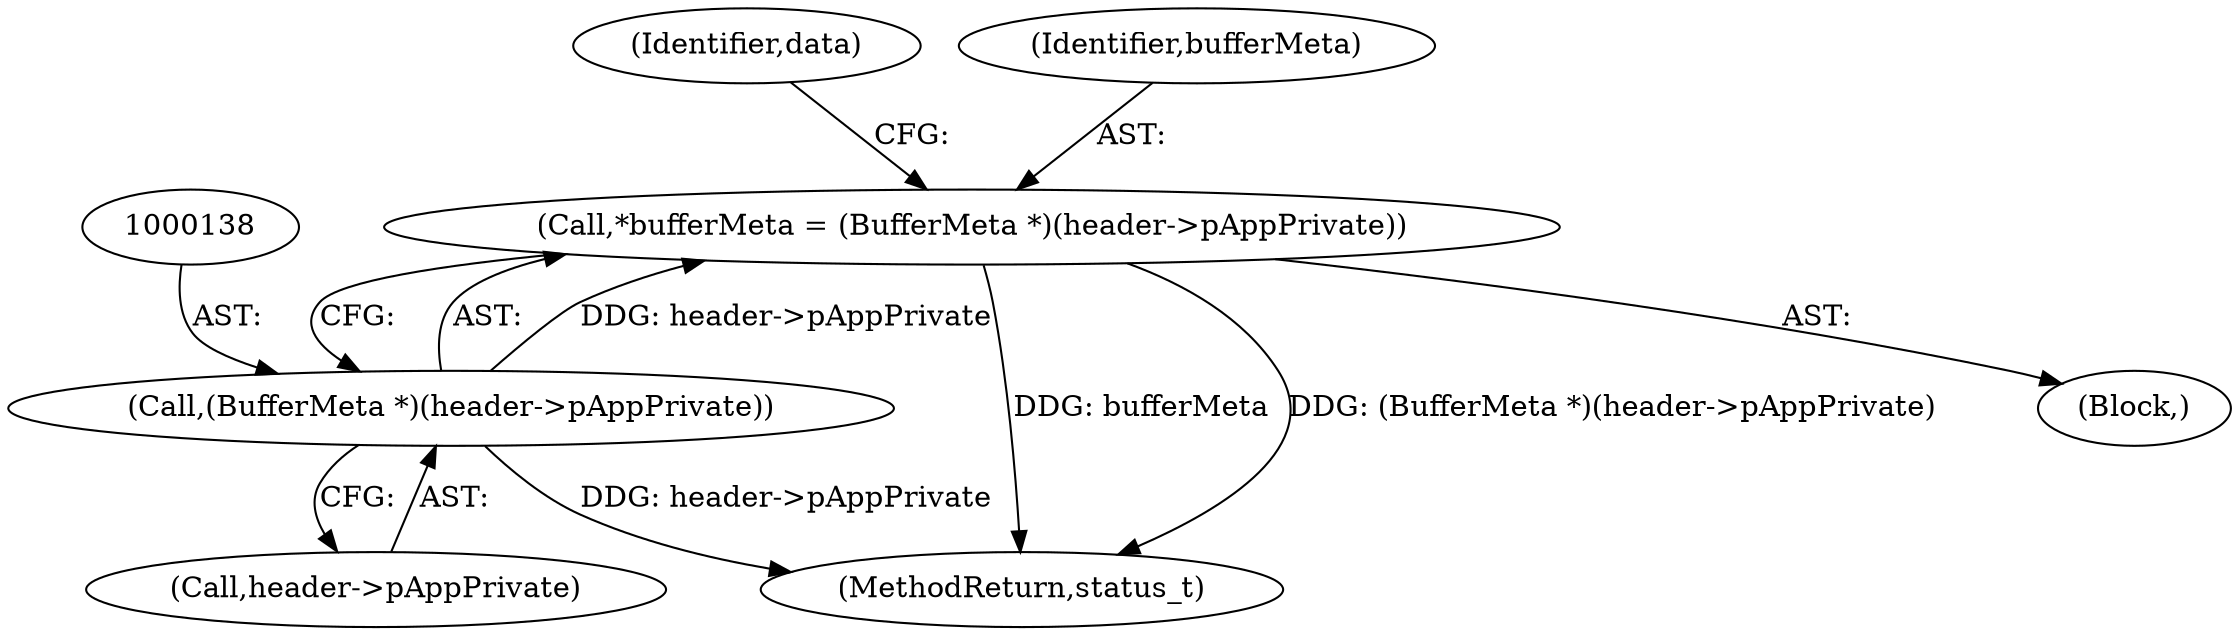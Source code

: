 digraph "0_Android_0f177948ae2640bfe4d70f8e4248e106406b3b0a_17@pointer" {
"1000135" [label="(Call,*bufferMeta = (BufferMeta *)(header->pAppPrivate))"];
"1000137" [label="(Call,(BufferMeta *)(header->pAppPrivate))"];
"1000220" [label="(MethodReturn,status_t)"];
"1000106" [label="(Block,)"];
"1000137" [label="(Call,(BufferMeta *)(header->pAppPrivate))"];
"1000144" [label="(Identifier,data)"];
"1000139" [label="(Call,header->pAppPrivate)"];
"1000136" [label="(Identifier,bufferMeta)"];
"1000135" [label="(Call,*bufferMeta = (BufferMeta *)(header->pAppPrivate))"];
"1000135" -> "1000106"  [label="AST: "];
"1000135" -> "1000137"  [label="CFG: "];
"1000136" -> "1000135"  [label="AST: "];
"1000137" -> "1000135"  [label="AST: "];
"1000144" -> "1000135"  [label="CFG: "];
"1000135" -> "1000220"  [label="DDG: bufferMeta"];
"1000135" -> "1000220"  [label="DDG: (BufferMeta *)(header->pAppPrivate)"];
"1000137" -> "1000135"  [label="DDG: header->pAppPrivate"];
"1000137" -> "1000139"  [label="CFG: "];
"1000138" -> "1000137"  [label="AST: "];
"1000139" -> "1000137"  [label="AST: "];
"1000137" -> "1000220"  [label="DDG: header->pAppPrivate"];
}
